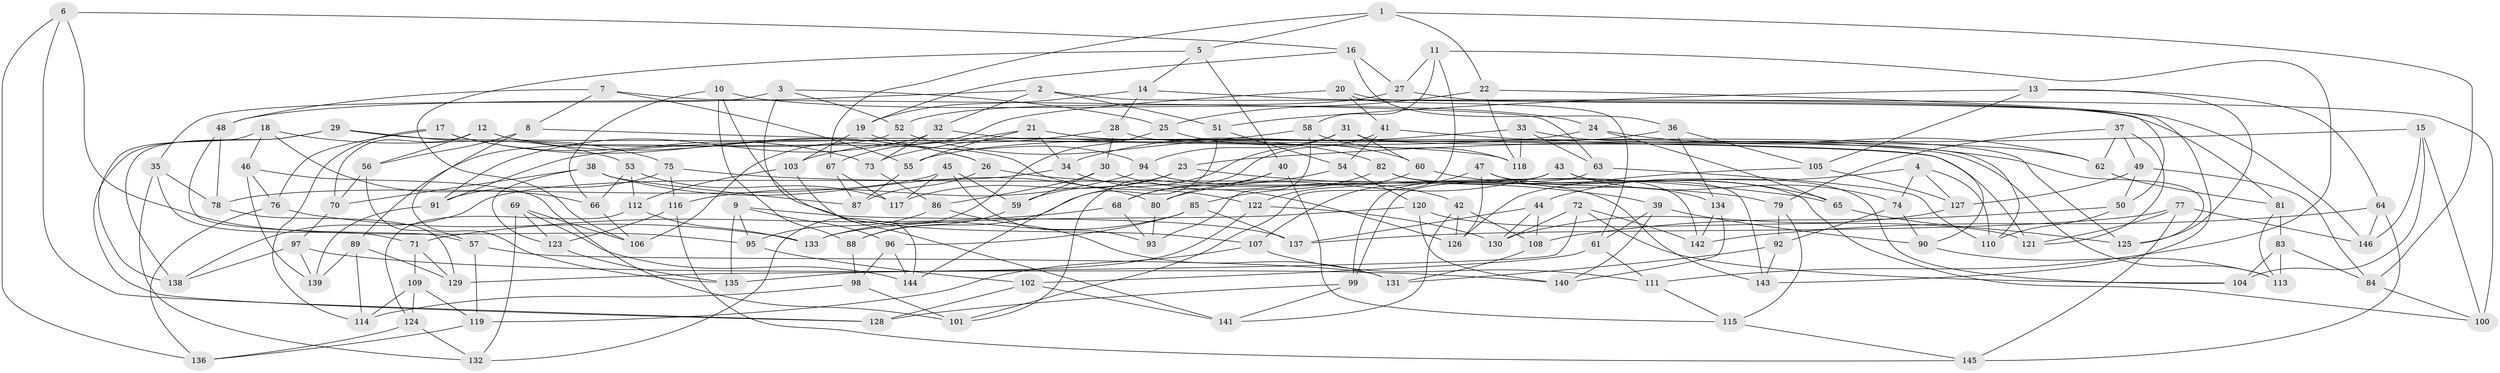 // Generated by graph-tools (version 1.1) at 2025/11/02/27/25 16:11:49]
// undirected, 146 vertices, 292 edges
graph export_dot {
graph [start="1"]
  node [color=gray90,style=filled];
  1;
  2;
  3;
  4;
  5;
  6;
  7;
  8;
  9;
  10;
  11;
  12;
  13;
  14;
  15;
  16;
  17;
  18;
  19;
  20;
  21;
  22;
  23;
  24;
  25;
  26;
  27;
  28;
  29;
  30;
  31;
  32;
  33;
  34;
  35;
  36;
  37;
  38;
  39;
  40;
  41;
  42;
  43;
  44;
  45;
  46;
  47;
  48;
  49;
  50;
  51;
  52;
  53;
  54;
  55;
  56;
  57;
  58;
  59;
  60;
  61;
  62;
  63;
  64;
  65;
  66;
  67;
  68;
  69;
  70;
  71;
  72;
  73;
  74;
  75;
  76;
  77;
  78;
  79;
  80;
  81;
  82;
  83;
  84;
  85;
  86;
  87;
  88;
  89;
  90;
  91;
  92;
  93;
  94;
  95;
  96;
  97;
  98;
  99;
  100;
  101;
  102;
  103;
  104;
  105;
  106;
  107;
  108;
  109;
  110;
  111;
  112;
  113;
  114;
  115;
  116;
  117;
  118;
  119;
  120;
  121;
  122;
  123;
  124;
  125;
  126;
  127;
  128;
  129;
  130;
  131;
  132;
  133;
  134;
  135;
  136;
  137;
  138;
  139;
  140;
  141;
  142;
  143;
  144;
  145;
  146;
  1 -- 84;
  1 -- 5;
  1 -- 67;
  1 -- 22;
  2 -- 48;
  2 -- 32;
  2 -- 100;
  2 -- 51;
  3 -- 25;
  3 -- 141;
  3 -- 52;
  3 -- 35;
  4 -- 110;
  4 -- 74;
  4 -- 127;
  4 -- 44;
  5 -- 14;
  5 -- 106;
  5 -- 40;
  6 -- 95;
  6 -- 128;
  6 -- 16;
  6 -- 136;
  7 -- 63;
  7 -- 48;
  7 -- 55;
  7 -- 8;
  8 -- 56;
  8 -- 135;
  8 -- 121;
  9 -- 135;
  9 -- 95;
  9 -- 96;
  9 -- 137;
  10 -- 107;
  10 -- 88;
  10 -- 66;
  10 -- 24;
  11 -- 111;
  11 -- 101;
  11 -- 27;
  11 -- 58;
  12 -- 56;
  12 -- 70;
  12 -- 122;
  12 -- 26;
  13 -- 51;
  13 -- 64;
  13 -- 105;
  13 -- 125;
  14 -- 81;
  14 -- 19;
  14 -- 28;
  15 -- 146;
  15 -- 104;
  15 -- 100;
  15 -- 23;
  16 -- 19;
  16 -- 27;
  16 -- 36;
  17 -- 73;
  17 -- 76;
  17 -- 26;
  17 -- 114;
  18 -- 53;
  18 -- 138;
  18 -- 46;
  18 -- 66;
  19 -- 94;
  19 -- 103;
  20 -- 50;
  20 -- 61;
  20 -- 106;
  20 -- 41;
  21 -- 34;
  21 -- 113;
  21 -- 55;
  21 -- 67;
  22 -- 118;
  22 -- 143;
  22 -- 25;
  23 -- 39;
  23 -- 59;
  23 -- 117;
  24 -- 91;
  24 -- 62;
  24 -- 65;
  25 -- 132;
  25 -- 60;
  26 -- 87;
  26 -- 65;
  27 -- 146;
  27 -- 52;
  28 -- 103;
  28 -- 125;
  28 -- 30;
  29 -- 75;
  29 -- 128;
  29 -- 138;
  29 -- 118;
  30 -- 86;
  30 -- 59;
  30 -- 42;
  31 -- 88;
  31 -- 60;
  31 -- 110;
  31 -- 94;
  32 -- 90;
  32 -- 73;
  32 -- 91;
  33 -- 62;
  33 -- 34;
  33 -- 118;
  33 -- 63;
  34 -- 126;
  34 -- 138;
  35 -- 132;
  35 -- 71;
  35 -- 78;
  36 -- 105;
  36 -- 55;
  36 -- 134;
  37 -- 121;
  37 -- 49;
  37 -- 62;
  37 -- 79;
  38 -- 87;
  38 -- 80;
  38 -- 123;
  38 -- 70;
  39 -- 140;
  39 -- 61;
  39 -- 90;
  40 -- 115;
  40 -- 80;
  40 -- 68;
  41 -- 125;
  41 -- 54;
  41 -- 101;
  42 -- 141;
  42 -- 126;
  42 -- 108;
  43 -- 80;
  43 -- 143;
  43 -- 99;
  43 -- 74;
  44 -- 130;
  44 -- 137;
  44 -- 108;
  45 -- 93;
  45 -- 117;
  45 -- 78;
  45 -- 59;
  46 -- 76;
  46 -- 101;
  46 -- 139;
  47 -- 104;
  47 -- 107;
  47 -- 126;
  47 -- 134;
  48 -- 57;
  48 -- 78;
  49 -- 127;
  49 -- 50;
  49 -- 84;
  50 -- 110;
  50 -- 108;
  51 -- 54;
  51 -- 144;
  52 -- 82;
  52 -- 89;
  53 -- 66;
  53 -- 112;
  53 -- 117;
  54 -- 120;
  54 -- 68;
  55 -- 87;
  56 -- 57;
  56 -- 70;
  57 -- 131;
  57 -- 119;
  58 -- 73;
  58 -- 93;
  58 -- 118;
  59 -- 88;
  60 -- 122;
  60 -- 65;
  61 -- 111;
  61 -- 102;
  62 -- 81;
  63 -- 99;
  63 -- 110;
  64 -- 146;
  64 -- 142;
  64 -- 145;
  65 -- 125;
  66 -- 106;
  67 -- 117;
  67 -- 87;
  68 -- 71;
  68 -- 93;
  69 -- 144;
  69 -- 132;
  69 -- 123;
  69 -- 106;
  70 -- 97;
  71 -- 109;
  71 -- 129;
  72 -- 130;
  72 -- 129;
  72 -- 104;
  72 -- 142;
  73 -- 86;
  74 -- 90;
  74 -- 92;
  75 -- 79;
  75 -- 116;
  75 -- 91;
  76 -- 136;
  76 -- 133;
  77 -- 121;
  77 -- 146;
  77 -- 137;
  77 -- 145;
  78 -- 129;
  79 -- 115;
  79 -- 92;
  80 -- 93;
  81 -- 83;
  81 -- 113;
  82 -- 100;
  82 -- 142;
  82 -- 85;
  83 -- 113;
  83 -- 84;
  83 -- 104;
  84 -- 100;
  85 -- 137;
  85 -- 133;
  85 -- 96;
  86 -- 131;
  86 -- 95;
  88 -- 98;
  89 -- 114;
  89 -- 139;
  89 -- 129;
  90 -- 113;
  91 -- 139;
  92 -- 143;
  92 -- 131;
  94 -- 143;
  94 -- 116;
  95 -- 102;
  96 -- 144;
  96 -- 98;
  97 -- 140;
  97 -- 139;
  97 -- 138;
  98 -- 101;
  98 -- 114;
  99 -- 128;
  99 -- 141;
  102 -- 128;
  102 -- 141;
  103 -- 144;
  103 -- 112;
  105 -- 126;
  105 -- 127;
  107 -- 119;
  107 -- 111;
  108 -- 131;
  109 -- 124;
  109 -- 114;
  109 -- 119;
  111 -- 115;
  112 -- 124;
  112 -- 133;
  115 -- 145;
  116 -- 123;
  116 -- 145;
  119 -- 136;
  120 -- 121;
  120 -- 140;
  120 -- 133;
  122 -- 135;
  122 -- 130;
  123 -- 135;
  124 -- 136;
  124 -- 132;
  127 -- 130;
  134 -- 142;
  134 -- 140;
}
